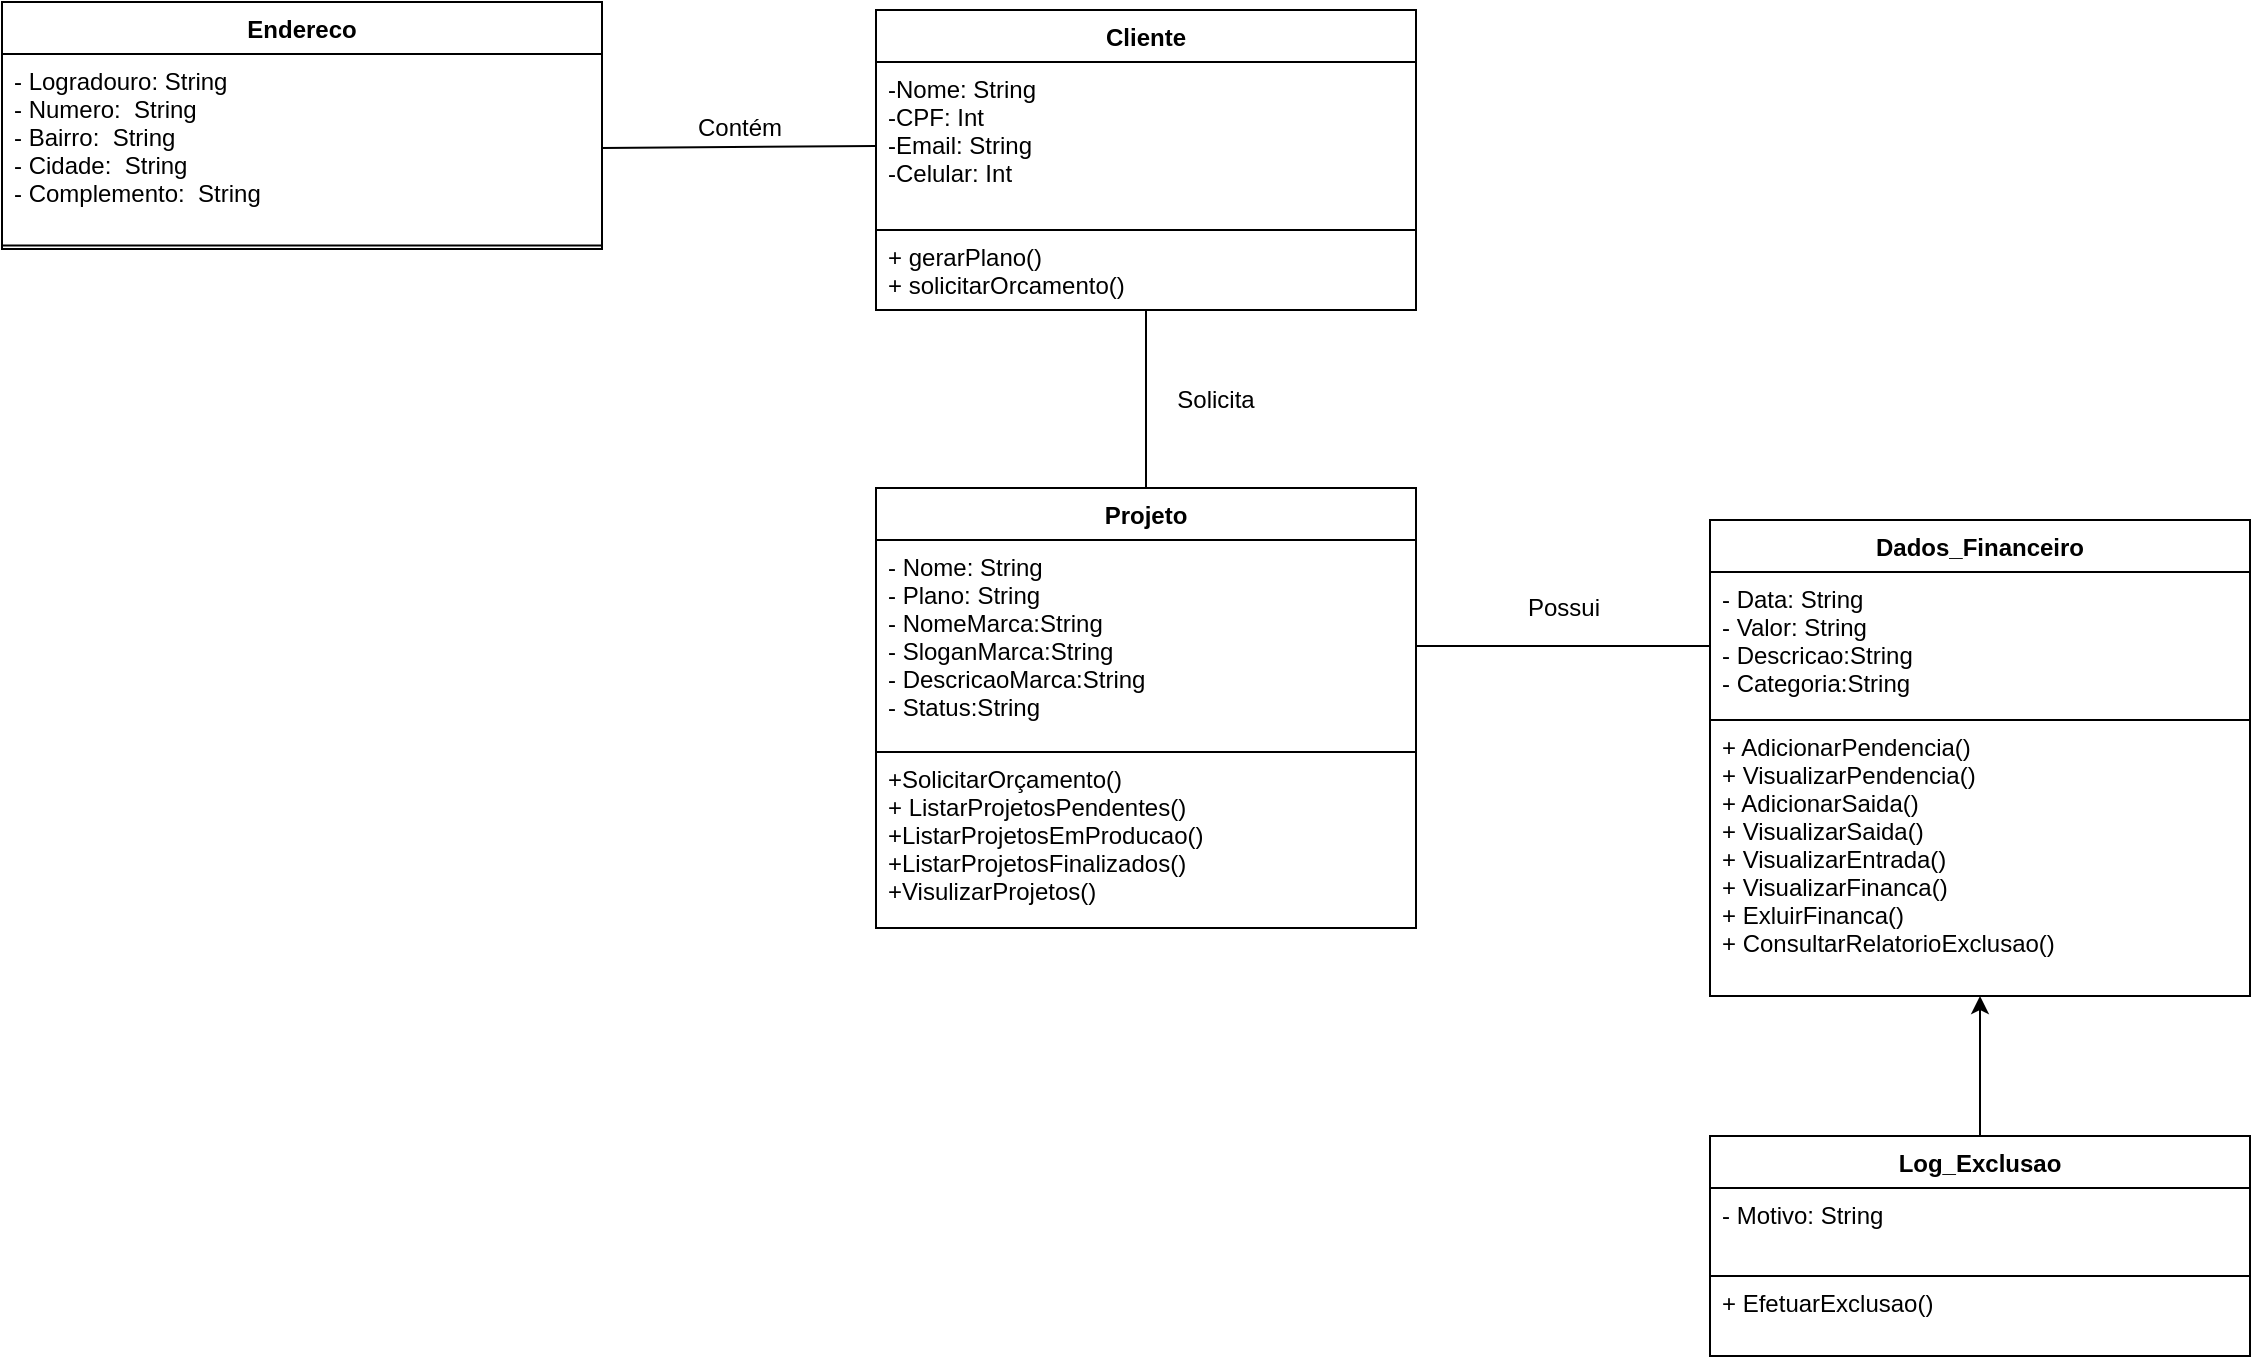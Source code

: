 <mxfile pages="2" version="11.2.4" type="google"><diagram id="K15siU6T2m1QG1Xwqy3W" name="Page-1"><mxGraphModel dx="2225" dy="4633" grid="1" gridSize="10" guides="1" tooltips="1" connect="1" arrows="0" fold="1" page="1" pageScale="1" pageWidth="2339" pageHeight="3300" math="0" shadow="0"><root><mxCell id="0"/><mxCell id="1" parent="0"/><mxCell id="IamtEfkeNw9J_H78ZbSt-1" value="Endereco" style="swimlane;fontStyle=1;align=center;verticalAlign=top;childLayout=stackLayout;horizontal=1;startSize=26;horizontalStack=0;resizeParent=1;resizeParentMax=0;resizeLast=0;collapsible=1;marginBottom=0;strokeColor=#000000;" parent="1" vertex="1"><mxGeometry x="133" y="-1183" width="300" height="123.442" as="geometry"/></mxCell><mxCell id="IamtEfkeNw9J_H78ZbSt-2" value="- Logradouro: String&#10;- Numero:  String&#10;- Bairro:  String&#10;- Cidade:  String&#10;- Complemento:  String&#10;" style="text;strokeColor=none;fillColor=none;align=left;verticalAlign=top;spacingLeft=4;spacingRight=4;overflow=hidden;rotatable=0;points=[[0,0.5],[1,0.5]];portConstraint=eastwest;" parent="IamtEfkeNw9J_H78ZbSt-1" vertex="1"><mxGeometry y="26" width="300" height="94" as="geometry"/></mxCell><mxCell id="IamtEfkeNw9J_H78ZbSt-3" value="" style="line;strokeWidth=1;fillColor=none;align=left;verticalAlign=middle;spacingTop=-1;spacingLeft=3;spacingRight=3;rotatable=0;labelPosition=right;points=[];portConstraint=eastwest;" parent="IamtEfkeNw9J_H78ZbSt-1" vertex="1"><mxGeometry y="120" width="300" height="3.442" as="geometry"/></mxCell><mxCell id="esrmk8-7Z54pOQ8CW8Yu-1" value="Projeto" style="swimlane;fontStyle=1;align=center;verticalAlign=top;childLayout=stackLayout;horizontal=1;startSize=26;horizontalStack=0;resizeParent=1;resizeParentMax=0;resizeLast=0;collapsible=1;marginBottom=0;" parent="1" vertex="1"><mxGeometry x="570" y="-940" width="270" height="220" as="geometry"/></mxCell><mxCell id="esrmk8-7Z54pOQ8CW8Yu-2" value="- Nome: String&#10;- Plano: String&#10;- NomeMarca:String&#10;- SloganMarca:String&#10;- DescricaoMarca:String&#10;- Status:String&#10;" style="text;strokeColor=#000000;fillColor=none;align=left;verticalAlign=top;spacingLeft=4;spacingRight=4;overflow=hidden;rotatable=0;points=[[0,0.5],[1,0.5]];portConstraint=eastwest;" parent="esrmk8-7Z54pOQ8CW8Yu-1" vertex="1"><mxGeometry y="26" width="270" height="106" as="geometry"/></mxCell><mxCell id="esrmk8-7Z54pOQ8CW8Yu-4" value="+SolicitarOrçamento()&#10;+ ListarProjetosPendentes()&#10;+ListarProjetosEmProducao()&#10;+ListarProjetosFinalizados()&#10;+VisulizarProjetos()&#10;" style="text;strokeColor=none;fillColor=none;align=left;verticalAlign=top;spacingLeft=4;spacingRight=4;overflow=hidden;rotatable=0;points=[[0,0.5],[1,0.5]];portConstraint=eastwest;" parent="esrmk8-7Z54pOQ8CW8Yu-1" vertex="1"><mxGeometry y="132" width="270" height="88" as="geometry"/></mxCell><mxCell id="zH8eXJhAWKJJ7wN8_wjq-1" value="Dados_Financeiro" style="swimlane;fontStyle=1;align=center;verticalAlign=top;childLayout=stackLayout;horizontal=1;startSize=26;horizontalStack=0;resizeParent=1;resizeParentMax=0;resizeLast=0;collapsible=1;marginBottom=0;" vertex="1" parent="1"><mxGeometry x="987" y="-924" width="270" height="238" as="geometry"/></mxCell><mxCell id="zH8eXJhAWKJJ7wN8_wjq-2" value="- Data: String&#10;- Valor: String&#10;- Descricao:String&#10;- Categoria:String" style="text;strokeColor=#000000;fillColor=none;align=left;verticalAlign=top;spacingLeft=4;spacingRight=4;overflow=hidden;rotatable=0;points=[[0,0.5],[1,0.5]];portConstraint=eastwest;" vertex="1" parent="zH8eXJhAWKJJ7wN8_wjq-1"><mxGeometry y="26" width="270" height="74" as="geometry"/></mxCell><mxCell id="zH8eXJhAWKJJ7wN8_wjq-3" value="+ AdicionarPendencia()&#10;+ VisualizarPendencia()&#10;+ AdicionarSaida()&#10;+ VisualizarSaida()&#10;+ VisualizarEntrada()&#10;+ VisualizarFinanca()&#10;+ ExluirFinanca()&#10;+ ConsultarRelatorioExclusao()&#10;" style="text;strokeColor=none;fillColor=none;align=left;verticalAlign=top;spacingLeft=4;spacingRight=4;overflow=hidden;rotatable=0;points=[[0,0.5],[1,0.5]];portConstraint=eastwest;" vertex="1" parent="zH8eXJhAWKJJ7wN8_wjq-1"><mxGeometry y="100" width="270" height="138" as="geometry"/></mxCell><mxCell id="zH8eXJhAWKJJ7wN8_wjq-4" value="Log_Exclusao" style="swimlane;fontStyle=1;align=center;verticalAlign=top;childLayout=stackLayout;horizontal=1;startSize=26;horizontalStack=0;resizeParent=1;resizeParentMax=0;resizeLast=0;collapsible=1;marginBottom=0;" vertex="1" parent="1"><mxGeometry x="987" y="-616" width="270" height="110" as="geometry"/></mxCell><mxCell id="zH8eXJhAWKJJ7wN8_wjq-5" value="- Motivo: String" style="text;strokeColor=#000000;fillColor=none;align=left;verticalAlign=top;spacingLeft=4;spacingRight=4;overflow=hidden;rotatable=0;points=[[0,0.5],[1,0.5]];portConstraint=eastwest;" vertex="1" parent="zH8eXJhAWKJJ7wN8_wjq-4"><mxGeometry y="26" width="270" height="44" as="geometry"/></mxCell><mxCell id="zH8eXJhAWKJJ7wN8_wjq-6" value="+ EfetuarExclusao()" style="text;strokeColor=none;fillColor=none;align=left;verticalAlign=top;spacingLeft=4;spacingRight=4;overflow=hidden;rotatable=0;points=[[0,0.5],[1,0.5]];portConstraint=eastwest;" vertex="1" parent="zH8eXJhAWKJJ7wN8_wjq-4"><mxGeometry y="70" width="270" height="40" as="geometry"/></mxCell><mxCell id="zH8eXJhAWKJJ7wN8_wjq-13" value="Cliente" style="swimlane;fontStyle=1;align=center;verticalAlign=top;childLayout=stackLayout;horizontal=1;startSize=26;horizontalStack=0;resizeParent=1;resizeParentMax=0;resizeLast=0;collapsible=1;marginBottom=0;" vertex="1" parent="1"><mxGeometry x="570" y="-1179" width="270" height="150" as="geometry"/></mxCell><mxCell id="zH8eXJhAWKJJ7wN8_wjq-14" value="-Nome: String&#10;-CPF: Int&#10;-Email: String&#10;-Celular: Int" style="text;strokeColor=#000000;fillColor=none;align=left;verticalAlign=top;spacingLeft=4;spacingRight=4;overflow=hidden;rotatable=0;points=[[0,0.5],[1,0.5]];portConstraint=eastwest;" vertex="1" parent="zH8eXJhAWKJJ7wN8_wjq-13"><mxGeometry y="26" width="270" height="84" as="geometry"/></mxCell><mxCell id="zH8eXJhAWKJJ7wN8_wjq-15" value="+ gerarPlano()&#10;+ solicitarOrcamento()" style="text;strokeColor=none;fillColor=none;align=left;verticalAlign=top;spacingLeft=4;spacingRight=4;overflow=hidden;rotatable=0;points=[[0,0.5],[1,0.5]];portConstraint=eastwest;" vertex="1" parent="zH8eXJhAWKJJ7wN8_wjq-13"><mxGeometry y="110" width="270" height="40" as="geometry"/></mxCell><mxCell id="zH8eXJhAWKJJ7wN8_wjq-18" value="" style="endArrow=classic;html=1;exitX=0.5;exitY=0;exitDx=0;exitDy=0;" edge="1" parent="1" source="zH8eXJhAWKJJ7wN8_wjq-4" target="zH8eXJhAWKJJ7wN8_wjq-3"><mxGeometry width="50" height="50" relative="1" as="geometry"><mxPoint x="1097" y="-594" as="sourcePoint"/><mxPoint x="1147" y="-644" as="targetPoint"/></mxGeometry></mxCell><mxCell id="zH8eXJhAWKJJ7wN8_wjq-21" value="" style="endArrow=none;html=1;entryX=0;entryY=0.5;entryDx=0;entryDy=0;exitX=1;exitY=0.5;exitDx=0;exitDy=0;" edge="1" parent="1" source="esrmk8-7Z54pOQ8CW8Yu-2" target="zH8eXJhAWKJJ7wN8_wjq-2"><mxGeometry width="50" height="50" relative="1" as="geometry"><mxPoint x="840" y="-813" as="sourcePoint"/><mxPoint x="920" y="-814" as="targetPoint"/></mxGeometry></mxCell><mxCell id="zH8eXJhAWKJJ7wN8_wjq-22" value="" style="endArrow=none;html=1;entryX=0;entryY=0.5;entryDx=0;entryDy=0;exitX=1;exitY=0.5;exitDx=0;exitDy=0;" edge="1" parent="1" source="IamtEfkeNw9J_H78ZbSt-2" target="zH8eXJhAWKJJ7wN8_wjq-14"><mxGeometry width="50" height="50" relative="1" as="geometry"><mxPoint x="500" y="-1024" as="sourcePoint"/><mxPoint x="550" y="-1074" as="targetPoint"/></mxGeometry></mxCell><mxCell id="zH8eXJhAWKJJ7wN8_wjq-23" style="edgeStyle=none;rounded=0;orthogonalLoop=1;jettySize=auto;html=1;entryX=0.5;entryY=0;entryDx=0;entryDy=0;endArrow=none;endFill=0;" edge="1" parent="1" source="zH8eXJhAWKJJ7wN8_wjq-15" target="esrmk8-7Z54pOQ8CW8Yu-1"><mxGeometry relative="1" as="geometry"/></mxCell><mxCell id="zH8eXJhAWKJJ7wN8_wjq-25" value="Contém" style="text;html=1;strokeColor=none;fillColor=none;align=center;verticalAlign=middle;whiteSpace=wrap;rounded=0;" vertex="1" parent="1"><mxGeometry x="481.5" y="-1130" width="40" height="20" as="geometry"/></mxCell><mxCell id="zH8eXJhAWKJJ7wN8_wjq-28" value="Solicita" style="text;html=1;strokeColor=none;fillColor=none;align=center;verticalAlign=middle;whiteSpace=wrap;rounded=0;" vertex="1" parent="1"><mxGeometry x="720" y="-994.5" width="40" height="20" as="geometry"/></mxCell><mxCell id="zH8eXJhAWKJJ7wN8_wjq-29" value="Possui" style="text;html=1;strokeColor=none;fillColor=none;align=center;verticalAlign=middle;whiteSpace=wrap;rounded=0;" vertex="1" parent="1"><mxGeometry x="893.5" y="-890" width="40" height="20" as="geometry"/></mxCell></root></mxGraphModel></diagram><diagram name="Page-1" id="zMO3X_30gzUHNhUTOLeZ"><mxGraphModel dx="1019" dy="3833" grid="1" gridSize="10" guides="1" tooltips="1" connect="1" arrows="0" fold="1" page="1" pageScale="1" pageWidth="2339" pageHeight="3300" math="0" shadow="0"><root><mxCell id="0"/><mxCell id="1" parent="0"/><mxCell id="TAEM57VIHKZ-SsBsDCvp-32" value="Cliente" style="swimlane;fontStyle=1;align=center;verticalAlign=top;childLayout=stackLayout;horizontal=1;startSize=26;horizontalStack=0;resizeParent=1;resizeParentMax=0;resizeLast=0;collapsible=1;marginBottom=0;strokeColor=#000000;" parent="1" vertex="1"><mxGeometry x="130" y="-1200" width="320" height="290.442" as="geometry"/></mxCell><mxCell id="TAEM57VIHKZ-SsBsDCvp-33" value="-Nome: String&#10;-CPF: Int&#10;-E-mail: String&#10;-Celular: Int&#10;-Cidade: String&#10;-Logradouro: String" style="text;strokeColor=none;fillColor=none;align=left;verticalAlign=top;spacingLeft=4;spacingRight=4;overflow=hidden;rotatable=0;points=[[0,0.5],[1,0.5]];portConstraint=eastwest;" parent="TAEM57VIHKZ-SsBsDCvp-32" vertex="1"><mxGeometry y="26" width="320" height="114" as="geometry"/></mxCell><mxCell id="TAEM57VIHKZ-SsBsDCvp-34" value="" style="line;strokeWidth=1;fillColor=none;align=left;verticalAlign=middle;spacingTop=-1;spacingLeft=3;spacingRight=3;rotatable=0;labelPosition=right;points=[];portConstraint=eastwest;" parent="TAEM57VIHKZ-SsBsDCvp-32" vertex="1"><mxGeometry y="140" width="320" height="3.442" as="geometry"/></mxCell><mxCell id="TAEM57VIHKZ-SsBsDCvp-35" value="-definirTipoPefllCliente()&#10;-preencherQuetionário()&#10;-SolicitarOrçamento()&#10;-EnviarDadosParaModoAdm()&#10;&#10;" style="text;strokeColor=none;fillColor=none;align=left;verticalAlign=top;spacingLeft=4;spacingRight=4;overflow=hidden;rotatable=0;points=[[0,0.5],[1,0.5]];portConstraint=eastwest;" parent="TAEM57VIHKZ-SsBsDCvp-32" vertex="1"><mxGeometry y="143.442" width="320" height="147" as="geometry"/></mxCell><mxCell id="IamtEfkeNw9J_H78ZbSt-1" value="Administrador" style="swimlane;fontStyle=1;align=center;verticalAlign=top;childLayout=stackLayout;horizontal=1;startSize=26;horizontalStack=0;resizeParent=1;resizeParentMax=0;resizeLast=0;collapsible=1;marginBottom=0;strokeColor=#000000;" parent="1" vertex="1"><mxGeometry x="690" y="-1200" width="300" height="300.442" as="geometry"/></mxCell><mxCell id="IamtEfkeNw9J_H78ZbSt-2" value="-Email: String &#10;-Senha: int&#10;" style="text;strokeColor=none;fillColor=none;align=left;verticalAlign=top;spacingLeft=4;spacingRight=4;overflow=hidden;rotatable=0;points=[[0,0.5],[1,0.5]];portConstraint=eastwest;" parent="IamtEfkeNw9J_H78ZbSt-1" vertex="1"><mxGeometry y="26" width="300" height="114" as="geometry"/></mxCell><mxCell id="IamtEfkeNw9J_H78ZbSt-3" value="" style="line;strokeWidth=1;fillColor=none;align=left;verticalAlign=middle;spacingTop=-1;spacingLeft=3;spacingRight=3;rotatable=0;labelPosition=right;points=[];portConstraint=eastwest;" parent="IamtEfkeNw9J_H78ZbSt-1" vertex="1"><mxGeometry y="140" width="300" height="3.442" as="geometry"/></mxCell><mxCell id="IamtEfkeNw9J_H78ZbSt-4" value="-Logar()&#10;-AdicionarPendência()&#10;-VisualizarPendência()&#10;-AdicionarSaida()&#10;-VisulizarSaida()&#10;-VisualizarEntrada()&#10;-VisualizarFinança()&#10;-ExluirFinança()&#10;-ConsultarRelatórioExclusão()&#10;" style="text;strokeColor=none;fillColor=none;align=left;verticalAlign=top;spacingLeft=4;spacingRight=4;overflow=hidden;rotatable=0;points=[[0,0.5],[1,0.5]];portConstraint=eastwest;" parent="IamtEfkeNw9J_H78ZbSt-1" vertex="1"><mxGeometry y="143.442" width="300" height="157" as="geometry"/></mxCell><mxCell id="esrmk8-7Z54pOQ8CW8Yu-1" value="Projeto" style="swimlane;fontStyle=1;align=center;verticalAlign=top;childLayout=stackLayout;horizontal=1;startSize=26;horizontalStack=0;resizeParent=1;resizeParentMax=0;resizeLast=0;collapsible=1;marginBottom=0;" parent="1" vertex="1"><mxGeometry x="430" y="-830" width="270" height="250" as="geometry"/></mxCell><mxCell id="esrmk8-7Z54pOQ8CW8Yu-3" value="" style="line;strokeWidth=1;fillColor=none;align=left;verticalAlign=middle;spacingTop=-1;spacingLeft=3;spacingRight=3;rotatable=0;labelPosition=right;points=[];portConstraint=eastwest;" parent="esrmk8-7Z54pOQ8CW8Yu-1" vertex="1"><mxGeometry y="26" width="270" height="8" as="geometry"/></mxCell><mxCell id="esrmk8-7Z54pOQ8CW8Yu-2" value="+Nome: String&#10;+planoProjeto: String&#10;+NomeMarca:String&#10;+SloganMarca:String&#10;+DescriçãoMarca:String&#10;" style="text;strokeColor=none;fillColor=none;align=left;verticalAlign=top;spacingLeft=4;spacingRight=4;overflow=hidden;rotatable=0;points=[[0,0.5],[1,0.5]];portConstraint=eastwest;" parent="esrmk8-7Z54pOQ8CW8Yu-1" vertex="1"><mxGeometry y="34" width="270" height="106" as="geometry"/></mxCell><mxCell id="esrmk8-7Z54pOQ8CW8Yu-4" value="+SolicitarOrçamento()&#10;+ ListarProjetosPendentes()&#10;+ListarProjetosEmProdução()&#10;+ListarProjetosFinalizados()&#10;+VisulizarProjetos()&#10;" style="text;strokeColor=none;fillColor=none;align=left;verticalAlign=top;spacingLeft=4;spacingRight=4;overflow=hidden;rotatable=0;points=[[0,0.5],[1,0.5]];portConstraint=eastwest;" parent="esrmk8-7Z54pOQ8CW8Yu-1" vertex="1"><mxGeometry y="140" width="270" height="110" as="geometry"/></mxCell><mxCell id="mn-rzY0dBcyCug-tVpeL-7" value="Consulta" style="text;html=1;resizable=0;autosize=1;align=center;verticalAlign=middle;points=[];fillColor=none;strokeColor=none;rounded=0;" parent="1" vertex="1"><mxGeometry x="220" y="-834" width="60" height="20" as="geometry"/></mxCell><mxCell id="mn-rzY0dBcyCug-tVpeL-19" value="1" style="endArrow=none;html=1;endSize=12;startArrow=none;startSize=14;startFill=0;edgeStyle=orthogonalEdgeStyle;align=left;verticalAlign=bottom;fontSize=14;endFill=0;exitX=0.281;exitY=0.996;exitDx=0;exitDy=0;exitPerimeter=0;entryX=-0.013;entryY=0.847;entryDx=0;entryDy=0;entryPerimeter=0;" parent="1" source="TAEM57VIHKZ-SsBsDCvp-35" target="esrmk8-7Z54pOQ8CW8Yu-2" edge="1"><mxGeometry x="-0.007" y="184" relative="1" as="geometry"><mxPoint x="220" y="-900" as="sourcePoint"/><mxPoint x="220" y="-710" as="targetPoint"/><mxPoint as="offset"/></mxGeometry></mxCell><mxCell id="mn-rzY0dBcyCug-tVpeL-21" value="0 ..*" style="text;html=1;resizable=0;autosize=1;align=center;verticalAlign=middle;points=[];fillColor=none;strokeColor=none;rounded=0;fontSize=14;" parent="1" vertex="1"><mxGeometry x="390" y="-725" width="40" height="20" as="geometry"/></mxCell><mxCell id="mn-rzY0dBcyCug-tVpeL-22" value="1" style="endArrow=none;html=1;endSize=12;startArrow=none;startSize=14;startFill=0;edgeStyle=orthogonalEdgeStyle;align=left;verticalAlign=bottom;fontSize=14;endFill=0;entryX=1;entryY=0.906;entryDx=0;entryDy=0;entryPerimeter=0;" parent="1" target="esrmk8-7Z54pOQ8CW8Yu-2" edge="1"><mxGeometry x="-0.007" y="184" relative="1" as="geometry"><mxPoint x="855" y="-908" as="sourcePoint"/><mxPoint x="680" y="-690" as="targetPoint"/><mxPoint as="offset"/><Array as="points"><mxPoint x="855" y="-908"/><mxPoint x="855" y="-700"/></Array></mxGeometry></mxCell><mxCell id="mn-rzY0dBcyCug-tVpeL-23" value="Consulta" style="text;html=1;resizable=0;autosize=1;align=center;verticalAlign=middle;points=[];fillColor=none;strokeColor=none;rounded=0;" parent="1" vertex="1"><mxGeometry x="790" y="-830" width="60" height="20" as="geometry"/></mxCell><mxCell id="mn-rzY0dBcyCug-tVpeL-24" value="1" style="text;html=1;resizable=0;autosize=1;align=center;verticalAlign=middle;points=[];fillColor=none;strokeColor=none;rounded=0;fontSize=14;" parent="1" vertex="1"><mxGeometry x="830" y="-899.5" width="20" height="20" as="geometry"/></mxCell><mxCell id="mn-rzY0dBcyCug-tVpeL-25" value="0 ..*" style="text;html=1;resizable=0;autosize=1;align=center;verticalAlign=middle;points=[];fillColor=none;strokeColor=none;rounded=0;fontSize=14;" parent="1" vertex="1"><mxGeometry x="700" y="-725" width="40" height="20" as="geometry"/></mxCell></root></mxGraphModel></diagram></mxfile>
